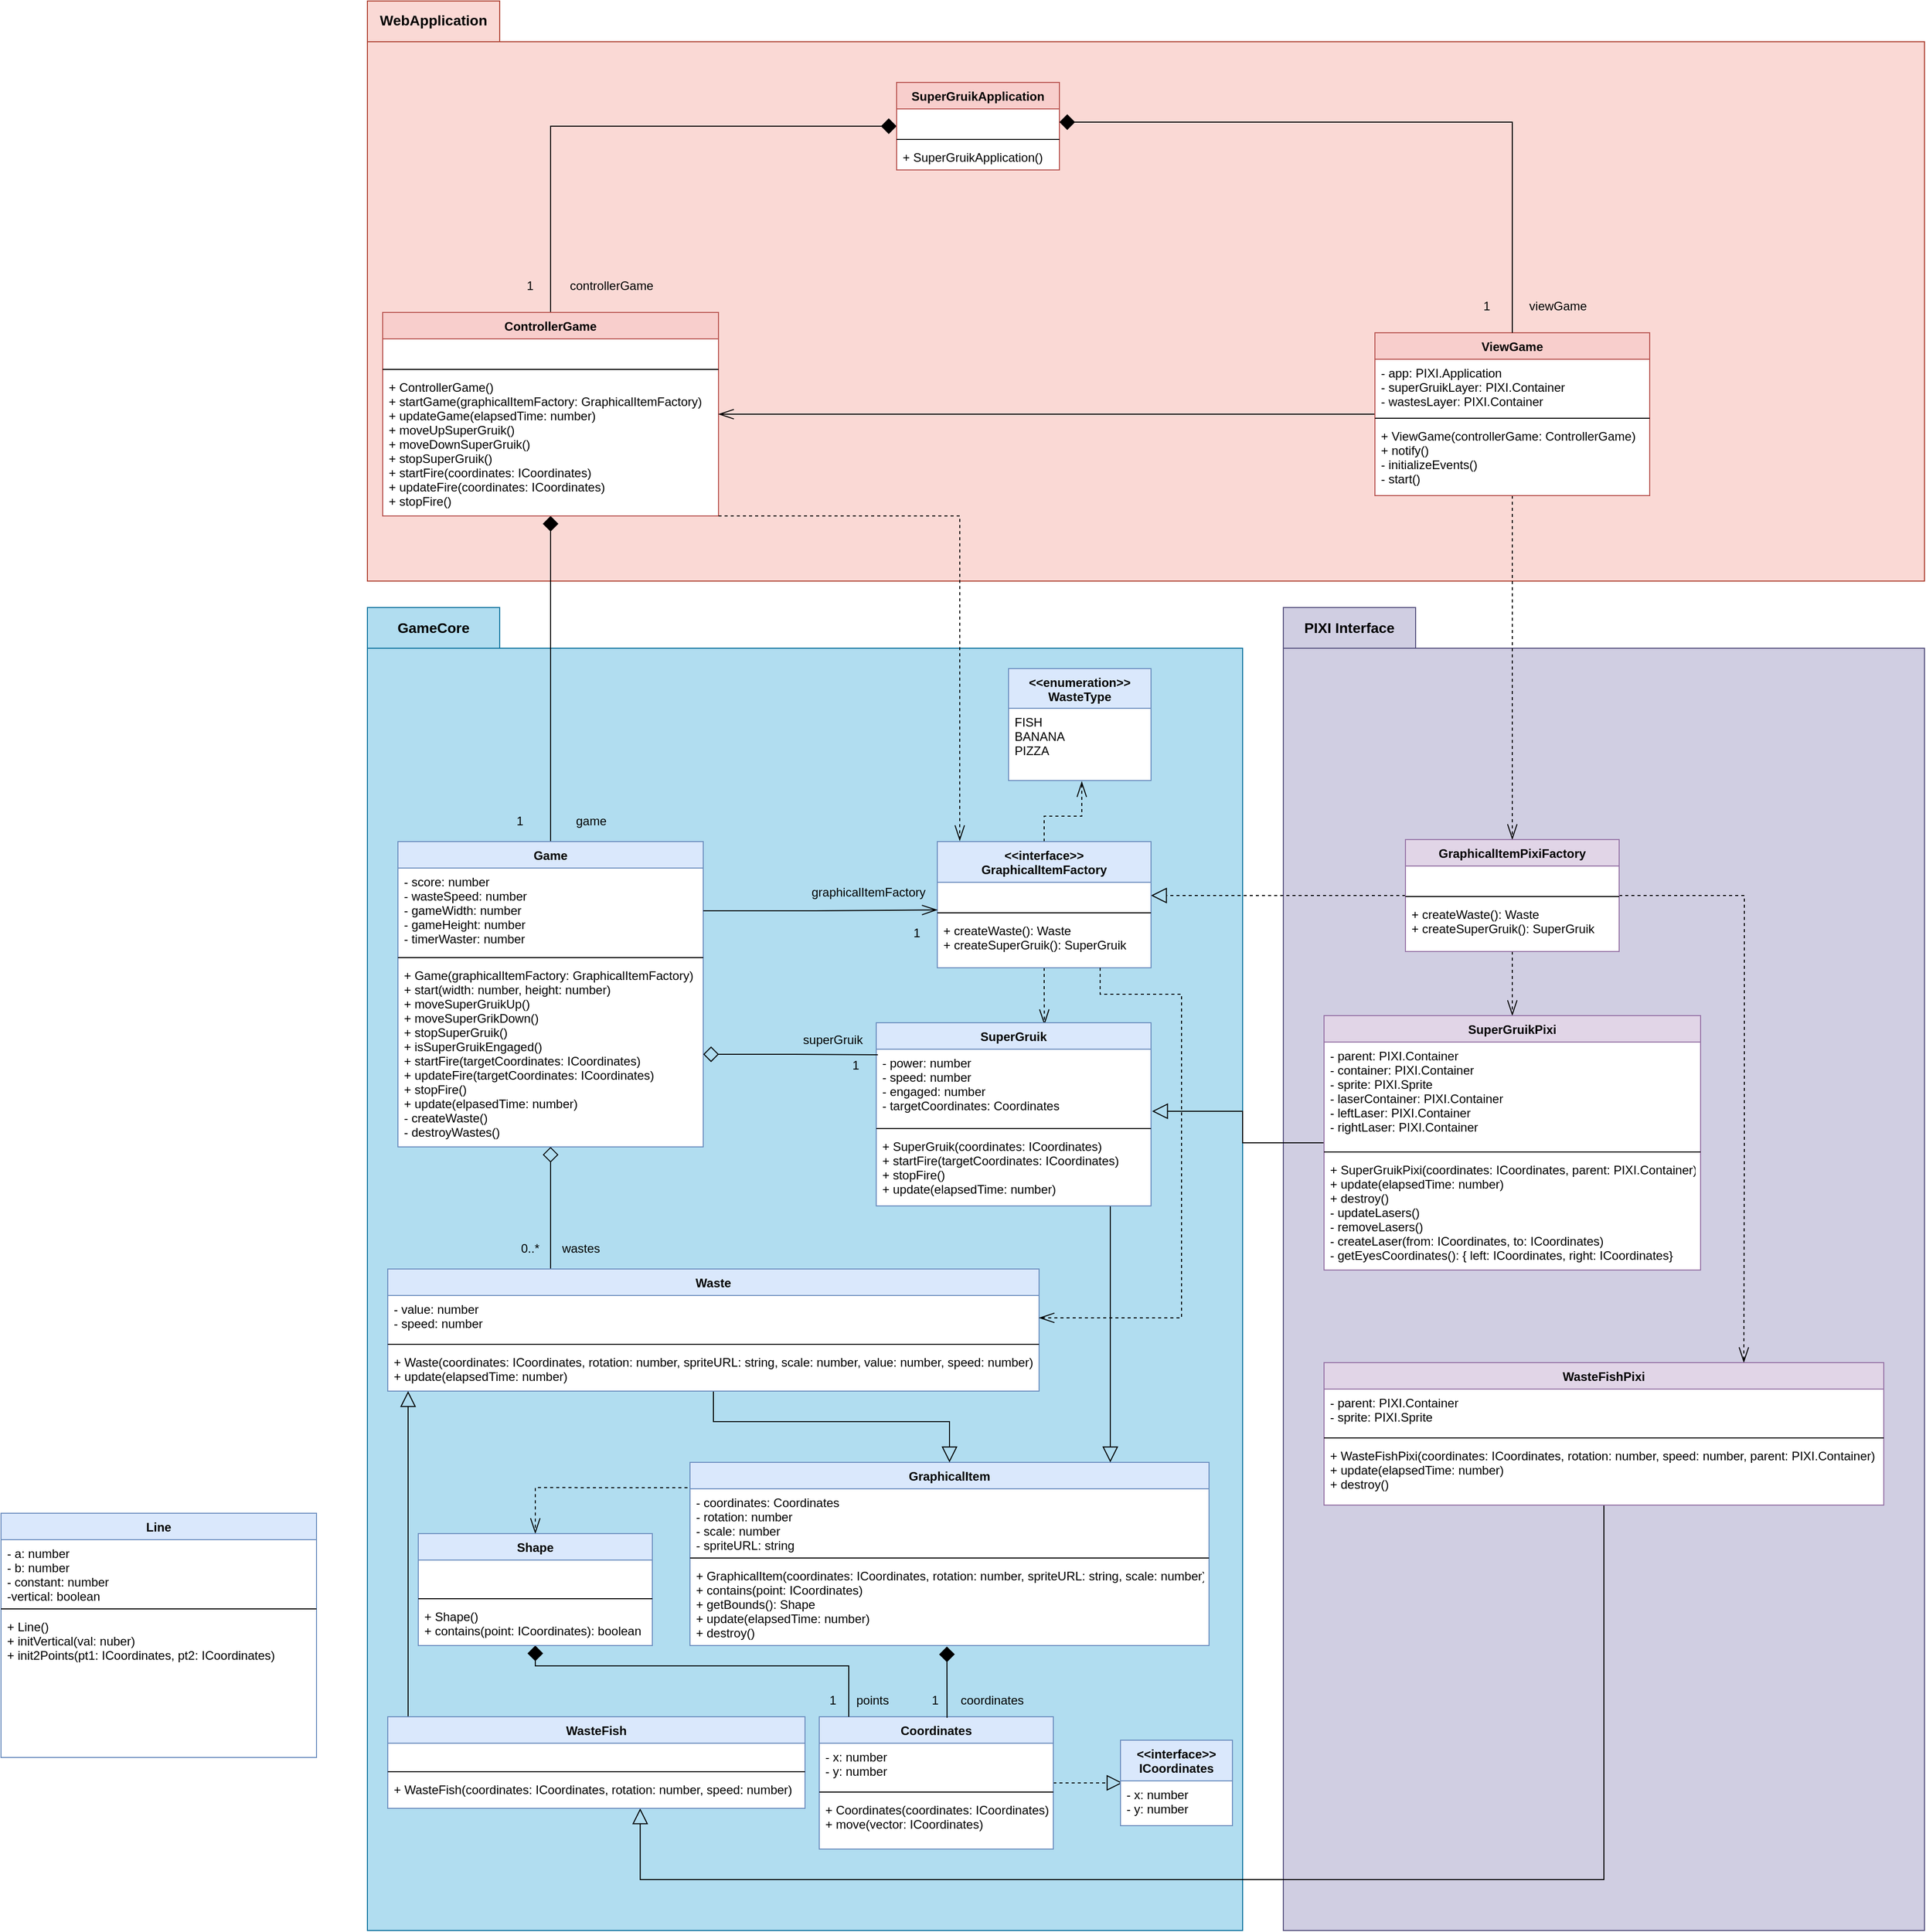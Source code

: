 <mxfile version="15.4.0" type="device"><diagram id="JU4y09PFlEVGlHRdpgpO" name="Page-1"><mxGraphModel dx="1918" dy="1383" grid="1" gridSize="10" guides="1" tooltips="1" connect="1" arrows="1" fold="1" page="1" pageScale="1" pageWidth="1169" pageHeight="827" math="0" shadow="0"><root><mxCell id="0"/><mxCell id="1" parent="0"/><mxCell id="_C2r02TajpfKC_xpT5st-105" value="" style="shape=folder;fontStyle=1;spacingTop=10;tabWidth=130;tabHeight=40;tabPosition=left;html=1;fillColor=#d0cee2;strokeColor=#56517e;" parent="1" vertex="1"><mxGeometry x="910" y="-190" width="630" height="1300" as="geometry"/></mxCell><mxCell id="_C2r02TajpfKC_xpT5st-102" value="" style="shape=folder;fontStyle=1;spacingTop=10;tabWidth=130;tabHeight=40;tabPosition=left;html=1;fillColor=#b1ddf0;strokeColor=#10739e;" parent="1" vertex="1"><mxGeometry x="10" y="-190" width="860" height="1300" as="geometry"/></mxCell><mxCell id="_C2r02TajpfKC_xpT5st-100" value="" style="shape=folder;fontStyle=1;spacingTop=10;tabWidth=130;tabHeight=40;tabPosition=left;html=1;fillColor=#fad9d5;strokeColor=#ae4132;" parent="1" vertex="1"><mxGeometry x="10" y="-786" width="1530" height="570" as="geometry"/></mxCell><mxCell id="_C2r02TajpfKC_xpT5st-94" style="edgeStyle=orthogonalEdgeStyle;rounded=0;orthogonalLoop=1;jettySize=auto;html=1;startArrow=diamond;startFill=1;startSize=13;endArrow=none;endFill=0;endSize=13;" parent="1" source="_C2r02TajpfKC_xpT5st-1" target="_C2r02TajpfKC_xpT5st-5" edge="1"><mxGeometry relative="1" as="geometry"/></mxCell><mxCell id="_C2r02TajpfKC_xpT5st-1" value="SuperGruikApplication" style="swimlane;fontStyle=1;align=center;verticalAlign=top;childLayout=stackLayout;horizontal=1;startSize=26;horizontalStack=0;resizeParent=1;resizeParentMax=0;resizeLast=0;collapsible=1;marginBottom=0;swimlaneFillColor=#ffffff;fillColor=#f8cecc;strokeColor=#b85450;" parent="1" vertex="1"><mxGeometry x="530" y="-706" width="160" height="86" as="geometry"/></mxCell><mxCell id="_C2r02TajpfKC_xpT5st-2" value=" " style="text;strokeColor=none;fillColor=none;align=left;verticalAlign=top;spacingLeft=4;spacingRight=4;overflow=hidden;rotatable=0;points=[[0,0.5],[1,0.5]];portConstraint=eastwest;" parent="_C2r02TajpfKC_xpT5st-1" vertex="1"><mxGeometry y="26" width="160" height="26" as="geometry"/></mxCell><mxCell id="_C2r02TajpfKC_xpT5st-3" value="" style="line;strokeWidth=1;fillColor=none;align=left;verticalAlign=middle;spacingTop=-1;spacingLeft=3;spacingRight=3;rotatable=0;labelPosition=right;points=[];portConstraint=eastwest;" parent="_C2r02TajpfKC_xpT5st-1" vertex="1"><mxGeometry y="52" width="160" height="8" as="geometry"/></mxCell><mxCell id="_C2r02TajpfKC_xpT5st-4" value="+ SuperGruikApplication()" style="text;strokeColor=none;fillColor=none;align=left;verticalAlign=top;spacingLeft=4;spacingRight=4;overflow=hidden;rotatable=0;points=[[0,0.5],[1,0.5]];portConstraint=eastwest;" parent="_C2r02TajpfKC_xpT5st-1" vertex="1"><mxGeometry y="60" width="160" height="26" as="geometry"/></mxCell><mxCell id="_C2r02TajpfKC_xpT5st-89" style="edgeStyle=orthogonalEdgeStyle;rounded=0;orthogonalLoop=1;jettySize=auto;html=1;entryX=0.5;entryY=0;entryDx=0;entryDy=0;startArrow=diamond;startFill=1;startSize=13;endArrow=none;endFill=0;endSize=13;" parent="1" source="_C2r02TajpfKC_xpT5st-5" target="_C2r02TajpfKC_xpT5st-29" edge="1"><mxGeometry relative="1" as="geometry"/></mxCell><mxCell id="_C2r02TajpfKC_xpT5st-5" value="ControllerGame" style="swimlane;fontStyle=1;align=center;verticalAlign=top;childLayout=stackLayout;horizontal=1;startSize=26;horizontalStack=0;resizeParent=1;resizeParentMax=0;resizeLast=0;collapsible=1;marginBottom=0;swimlaneFillColor=#ffffff;fillColor=#f8cecc;strokeColor=#b85450;" parent="1" vertex="1"><mxGeometry x="25" y="-480" width="330" height="200" as="geometry"/></mxCell><mxCell id="_C2r02TajpfKC_xpT5st-6" value=" " style="text;strokeColor=none;fillColor=none;align=left;verticalAlign=top;spacingLeft=4;spacingRight=4;overflow=hidden;rotatable=0;points=[[0,0.5],[1,0.5]];portConstraint=eastwest;" parent="_C2r02TajpfKC_xpT5st-5" vertex="1"><mxGeometry y="26" width="330" height="26" as="geometry"/></mxCell><mxCell id="_C2r02TajpfKC_xpT5st-7" value="" style="line;strokeWidth=1;fillColor=none;align=left;verticalAlign=middle;spacingTop=-1;spacingLeft=3;spacingRight=3;rotatable=0;labelPosition=right;points=[];portConstraint=eastwest;" parent="_C2r02TajpfKC_xpT5st-5" vertex="1"><mxGeometry y="52" width="330" height="8" as="geometry"/></mxCell><mxCell id="_C2r02TajpfKC_xpT5st-8" value="+ ControllerGame()&#10;+ startGame(graphicalItemFactory: GraphicalItemFactory)&#10;+ updateGame(elapsedTime: number)&#10;+ moveUpSuperGruik()&#10;+ moveDownSuperGruik()&#10;+ stopSuperGruik()&#10;+ startFire(coordinates: ICoordinates)&#10;+ updateFire(coordinates: ICoordinates)&#10;+ stopFire()" style="text;strokeColor=none;fillColor=none;align=left;verticalAlign=top;spacingLeft=4;spacingRight=4;overflow=hidden;rotatable=0;points=[[0,0.5],[1,0.5]];portConstraint=eastwest;" parent="_C2r02TajpfKC_xpT5st-5" vertex="1"><mxGeometry y="60" width="330" height="140" as="geometry"/></mxCell><mxCell id="_C2r02TajpfKC_xpT5st-86" style="edgeStyle=orthogonalEdgeStyle;rounded=0;orthogonalLoop=1;jettySize=auto;html=1;entryX=1;entryY=0.5;entryDx=0;entryDy=0;startArrow=none;startFill=0;startSize=13;endArrow=openThin;endFill=0;endSize=13;" parent="1" source="_C2r02TajpfKC_xpT5st-9" target="_C2r02TajpfKC_xpT5st-5" edge="1"><mxGeometry relative="1" as="geometry"/></mxCell><mxCell id="_C2r02TajpfKC_xpT5st-93" style="edgeStyle=orthogonalEdgeStyle;rounded=0;orthogonalLoop=1;jettySize=auto;html=1;entryX=0.5;entryY=0;entryDx=0;entryDy=0;dashed=1;startArrow=none;startFill=0;startSize=13;endArrow=openThin;endFill=0;endSize=13;" parent="1" source="_C2r02TajpfKC_xpT5st-9" target="_C2r02TajpfKC_xpT5st-13" edge="1"><mxGeometry relative="1" as="geometry"/></mxCell><mxCell id="_C2r02TajpfKC_xpT5st-9" value="ViewGame" style="swimlane;fontStyle=1;align=center;verticalAlign=top;childLayout=stackLayout;horizontal=1;startSize=26;horizontalStack=0;resizeParent=1;resizeParentMax=0;resizeLast=0;collapsible=1;marginBottom=0;swimlaneFillColor=#ffffff;fillColor=#f8cecc;strokeColor=#b85450;" parent="1" vertex="1"><mxGeometry x="1000" y="-460" width="270" height="160" as="geometry"/></mxCell><mxCell id="_C2r02TajpfKC_xpT5st-10" value="- app: PIXI.Application&#10;- superGruikLayer: PIXI.Container&#10;- wastesLayer: PIXI.Container" style="text;strokeColor=none;fillColor=none;align=left;verticalAlign=top;spacingLeft=4;spacingRight=4;overflow=hidden;rotatable=0;points=[[0,0.5],[1,0.5]];portConstraint=eastwest;" parent="_C2r02TajpfKC_xpT5st-9" vertex="1"><mxGeometry y="26" width="270" height="54" as="geometry"/></mxCell><mxCell id="_C2r02TajpfKC_xpT5st-11" value="" style="line;strokeWidth=1;fillColor=none;align=left;verticalAlign=middle;spacingTop=-1;spacingLeft=3;spacingRight=3;rotatable=0;labelPosition=right;points=[];portConstraint=eastwest;" parent="_C2r02TajpfKC_xpT5st-9" vertex="1"><mxGeometry y="80" width="270" height="8" as="geometry"/></mxCell><mxCell id="_C2r02TajpfKC_xpT5st-12" value="+ ViewGame(controllerGame: ControllerGame)&#10;+ notify()&#10;- initializeEvents()&#10;- start()" style="text;strokeColor=none;fillColor=none;align=left;verticalAlign=top;spacingLeft=4;spacingRight=4;overflow=hidden;rotatable=0;points=[[0,0.5],[1,0.5]];portConstraint=eastwest;" parent="_C2r02TajpfKC_xpT5st-9" vertex="1"><mxGeometry y="88" width="270" height="72" as="geometry"/></mxCell><mxCell id="_C2r02TajpfKC_xpT5st-80" style="edgeStyle=orthogonalEdgeStyle;rounded=0;orthogonalLoop=1;jettySize=auto;html=1;dashed=1;startArrow=none;startFill=0;startSize=13;endArrow=block;endFill=0;endSize=13;" parent="1" source="_C2r02TajpfKC_xpT5st-13" target="_C2r02TajpfKC_xpT5st-26" edge="1"><mxGeometry relative="1" as="geometry"/></mxCell><mxCell id="_C2r02TajpfKC_xpT5st-83" style="edgeStyle=orthogonalEdgeStyle;rounded=0;orthogonalLoop=1;jettySize=auto;html=1;entryX=0.5;entryY=0;entryDx=0;entryDy=0;startArrow=none;startFill=0;startSize=13;endArrow=openThin;endFill=0;endSize=13;dashed=1;" parent="1" source="_C2r02TajpfKC_xpT5st-13" target="_C2r02TajpfKC_xpT5st-21" edge="1"><mxGeometry relative="1" as="geometry"/></mxCell><mxCell id="_C2r02TajpfKC_xpT5st-85" style="edgeStyle=orthogonalEdgeStyle;rounded=0;orthogonalLoop=1;jettySize=auto;html=1;entryX=0.75;entryY=0;entryDx=0;entryDy=0;dashed=1;startArrow=none;startFill=0;startSize=13;endArrow=openThin;endFill=0;endSize=13;" parent="1" source="_C2r02TajpfKC_xpT5st-13" target="_C2r02TajpfKC_xpT5st-17" edge="1"><mxGeometry relative="1" as="geometry"><Array as="points"><mxPoint x="1363" y="93"/><mxPoint x="1363" y="345"/></Array></mxGeometry></mxCell><mxCell id="_C2r02TajpfKC_xpT5st-13" value="GraphicalItemPixiFactory" style="swimlane;fontStyle=1;align=center;verticalAlign=top;childLayout=stackLayout;horizontal=1;startSize=26;horizontalStack=0;resizeParent=1;resizeParentMax=0;resizeLast=0;collapsible=1;marginBottom=0;swimlaneFillColor=#ffffff;fillColor=#e1d5e7;strokeColor=#9673a6;" parent="1" vertex="1"><mxGeometry x="1030" y="38" width="210" height="110" as="geometry"/></mxCell><mxCell id="_C2r02TajpfKC_xpT5st-14" value=" " style="text;strokeColor=none;fillColor=none;align=left;verticalAlign=top;spacingLeft=4;spacingRight=4;overflow=hidden;rotatable=0;points=[[0,0.5],[1,0.5]];portConstraint=eastwest;" parent="_C2r02TajpfKC_xpT5st-13" vertex="1"><mxGeometry y="26" width="210" height="26" as="geometry"/></mxCell><mxCell id="_C2r02TajpfKC_xpT5st-15" value="" style="line;strokeWidth=1;fillColor=none;align=left;verticalAlign=middle;spacingTop=-1;spacingLeft=3;spacingRight=3;rotatable=0;labelPosition=right;points=[];portConstraint=eastwest;" parent="_C2r02TajpfKC_xpT5st-13" vertex="1"><mxGeometry y="52" width="210" height="8" as="geometry"/></mxCell><mxCell id="_C2r02TajpfKC_xpT5st-16" value="+ createWaste(): Waste&#10;+ createSuperGruik(): SuperGruik" style="text;strokeColor=none;fillColor=none;align=left;verticalAlign=top;spacingLeft=4;spacingRight=4;overflow=hidden;rotatable=0;points=[[0,0.5],[1,0.5]];portConstraint=eastwest;" parent="_C2r02TajpfKC_xpT5st-13" vertex="1"><mxGeometry y="60" width="210" height="50" as="geometry"/></mxCell><mxCell id="_C2r02TajpfKC_xpT5st-82" style="edgeStyle=orthogonalEdgeStyle;rounded=0;orthogonalLoop=1;jettySize=auto;html=1;entryX=0.605;entryY=1;entryDx=0;entryDy=0;entryPerimeter=0;startArrow=none;startFill=0;startSize=13;endArrow=block;endFill=0;endSize=13;" parent="1" source="_C2r02TajpfKC_xpT5st-17" target="_C2r02TajpfKC_xpT5st-56" edge="1"><mxGeometry relative="1" as="geometry"><Array as="points"><mxPoint x="1225" y="1060"/><mxPoint x="278" y="1060"/></Array></mxGeometry></mxCell><mxCell id="_C2r02TajpfKC_xpT5st-17" value="WasteFishPixi" style="swimlane;fontStyle=1;align=center;verticalAlign=top;childLayout=stackLayout;horizontal=1;startSize=26;horizontalStack=0;resizeParent=1;resizeParentMax=0;resizeLast=0;collapsible=1;marginBottom=0;swimlaneFillColor=#ffffff;fillColor=#e1d5e7;strokeColor=#9673a6;" parent="1" vertex="1"><mxGeometry x="950" y="552" width="550" height="140" as="geometry"/></mxCell><mxCell id="_C2r02TajpfKC_xpT5st-18" value="- parent: PIXI.Container&#10;- sprite: PIXI.Sprite" style="text;strokeColor=none;fillColor=none;align=left;verticalAlign=top;spacingLeft=4;spacingRight=4;overflow=hidden;rotatable=0;points=[[0,0.5],[1,0.5]];portConstraint=eastwest;" parent="_C2r02TajpfKC_xpT5st-17" vertex="1"><mxGeometry y="26" width="550" height="44" as="geometry"/></mxCell><mxCell id="_C2r02TajpfKC_xpT5st-19" value="" style="line;strokeWidth=1;fillColor=none;align=left;verticalAlign=middle;spacingTop=-1;spacingLeft=3;spacingRight=3;rotatable=0;labelPosition=right;points=[];portConstraint=eastwest;" parent="_C2r02TajpfKC_xpT5st-17" vertex="1"><mxGeometry y="70" width="550" height="8" as="geometry"/></mxCell><mxCell id="_C2r02TajpfKC_xpT5st-20" value="+ WasteFishPixi(coordinates: ICoordinates, rotation: number, speed: number, parent: PIXI.Container)&#10;+ update(elapsedTime: number)&#10;+ destroy()" style="text;strokeColor=none;fillColor=none;align=left;verticalAlign=top;spacingLeft=4;spacingRight=4;overflow=hidden;rotatable=0;points=[[0,0.5],[1,0.5]];portConstraint=eastwest;" parent="_C2r02TajpfKC_xpT5st-17" vertex="1"><mxGeometry y="78" width="550" height="62" as="geometry"/></mxCell><mxCell id="_C2r02TajpfKC_xpT5st-81" style="edgeStyle=orthogonalEdgeStyle;rounded=0;orthogonalLoop=1;jettySize=auto;html=1;entryX=1.004;entryY=0.824;entryDx=0;entryDy=0;entryPerimeter=0;startArrow=none;startFill=0;startSize=13;endArrow=block;endFill=0;endSize=13;" parent="1" source="_C2r02TajpfKC_xpT5st-21" target="_C2r02TajpfKC_xpT5st-46" edge="1"><mxGeometry relative="1" as="geometry"/></mxCell><mxCell id="_C2r02TajpfKC_xpT5st-21" value="SuperGruikPixi" style="swimlane;fontStyle=1;align=center;verticalAlign=top;childLayout=stackLayout;horizontal=1;startSize=26;horizontalStack=0;resizeParent=1;resizeParentMax=0;resizeLast=0;collapsible=1;marginBottom=0;swimlaneFillColor=#ffffff;fillColor=#e1d5e7;strokeColor=#9673a6;" parent="1" vertex="1"><mxGeometry x="950" y="211" width="370" height="250" as="geometry"/></mxCell><mxCell id="_C2r02TajpfKC_xpT5st-22" value="- parent: PIXI.Container&#10;- container: PIXI.Container&#10;- sprite: PIXI.Sprite&#10;- laserContainer: PIXI.Container&#10;- leftLaser: PIXI.Container&#10;- rightLaser: PIXI.Container" style="text;strokeColor=none;fillColor=none;align=left;verticalAlign=top;spacingLeft=4;spacingRight=4;overflow=hidden;rotatable=0;points=[[0,0.5],[1,0.5]];portConstraint=eastwest;" parent="_C2r02TajpfKC_xpT5st-21" vertex="1"><mxGeometry y="26" width="370" height="104" as="geometry"/></mxCell><mxCell id="_C2r02TajpfKC_xpT5st-23" value="" style="line;strokeWidth=1;fillColor=none;align=left;verticalAlign=middle;spacingTop=-1;spacingLeft=3;spacingRight=3;rotatable=0;labelPosition=right;points=[];portConstraint=eastwest;" parent="_C2r02TajpfKC_xpT5st-21" vertex="1"><mxGeometry y="130" width="370" height="8" as="geometry"/></mxCell><mxCell id="_C2r02TajpfKC_xpT5st-24" value="+ SuperGruikPixi(coordinates: ICoordinates, parent: PIXI.Container)&#10;+ update(elapsedTime: number)&#10;+ destroy()&#10;- updateLasers()&#10;- removeLasers()&#10;- createLaser(from: ICoordinates, to: ICoordinates)&#10;- getEyesCoordinates(): { left: ICoordinates, right: ICoordinates}" style="text;strokeColor=none;fillColor=none;align=left;verticalAlign=top;spacingLeft=4;spacingRight=4;overflow=hidden;rotatable=0;points=[[0,0.5],[1,0.5]];portConstraint=eastwest;" parent="_C2r02TajpfKC_xpT5st-21" vertex="1"><mxGeometry y="138" width="370" height="112" as="geometry"/></mxCell><mxCell id="_C2r02TajpfKC_xpT5st-78" style="edgeStyle=orthogonalEdgeStyle;rounded=0;orthogonalLoop=1;jettySize=auto;html=1;entryX=0.612;entryY=0.011;entryDx=0;entryDy=0;entryPerimeter=0;startArrow=none;startFill=0;startSize=13;endArrow=openThin;endFill=0;endSize=13;dashed=1;" parent="1" source="_C2r02TajpfKC_xpT5st-25" target="_C2r02TajpfKC_xpT5st-45" edge="1"><mxGeometry relative="1" as="geometry"/></mxCell><mxCell id="_C2r02TajpfKC_xpT5st-87" style="edgeStyle=orthogonalEdgeStyle;rounded=0;orthogonalLoop=1;jettySize=auto;html=1;entryX=0.514;entryY=1.014;entryDx=0;entryDy=0;entryPerimeter=0;startArrow=none;startFill=0;startSize=13;endArrow=openThin;endFill=0;endSize=13;dashed=1;" parent="1" source="_C2r02TajpfKC_xpT5st-25" target="_C2r02TajpfKC_xpT5st-58" edge="1"><mxGeometry relative="1" as="geometry"/></mxCell><mxCell id="_C2r02TajpfKC_xpT5st-25" value="&lt;&lt;interface&gt;&gt;&#10;GraphicalItemFactory" style="swimlane;fontStyle=1;align=center;verticalAlign=top;childLayout=stackLayout;horizontal=1;startSize=40;horizontalStack=0;resizeParent=1;resizeParentMax=0;resizeLast=0;collapsible=1;marginBottom=0;swimlaneFillColor=#ffffff;fillColor=#dae8fc;strokeColor=#6c8ebf;" parent="1" vertex="1"><mxGeometry x="570" y="40" width="210" height="124" as="geometry"/></mxCell><mxCell id="_C2r02TajpfKC_xpT5st-26" value=" " style="text;strokeColor=none;fillColor=none;align=left;verticalAlign=top;spacingLeft=4;spacingRight=4;overflow=hidden;rotatable=0;points=[[0,0.5],[1,0.5]];portConstraint=eastwest;" parent="_C2r02TajpfKC_xpT5st-25" vertex="1"><mxGeometry y="40" width="210" height="26" as="geometry"/></mxCell><mxCell id="_C2r02TajpfKC_xpT5st-27" value="" style="line;strokeWidth=1;fillColor=none;align=left;verticalAlign=middle;spacingTop=-1;spacingLeft=3;spacingRight=3;rotatable=0;labelPosition=right;points=[];portConstraint=eastwest;" parent="_C2r02TajpfKC_xpT5st-25" vertex="1"><mxGeometry y="66" width="210" height="8" as="geometry"/></mxCell><mxCell id="_C2r02TajpfKC_xpT5st-28" value="+ createWaste(): Waste&#10;+ createSuperGruik(): SuperGruik" style="text;strokeColor=none;fillColor=none;align=left;verticalAlign=top;spacingLeft=4;spacingRight=4;overflow=hidden;rotatable=0;points=[[0,0.5],[1,0.5]];portConstraint=eastwest;" parent="_C2r02TajpfKC_xpT5st-25" vertex="1"><mxGeometry y="74" width="210" height="50" as="geometry"/></mxCell><mxCell id="_C2r02TajpfKC_xpT5st-69" style="edgeStyle=orthogonalEdgeStyle;rounded=0;orthogonalLoop=1;jettySize=auto;html=1;entryX=0.25;entryY=0;entryDx=0;entryDy=0;startArrow=diamond;startFill=0;startSize=13;endArrow=none;endFill=0;endSize=13;" parent="1" source="_C2r02TajpfKC_xpT5st-29" target="_C2r02TajpfKC_xpT5st-49" edge="1"><mxGeometry relative="1" as="geometry"/></mxCell><mxCell id="_C2r02TajpfKC_xpT5st-29" value="Game" style="swimlane;fontStyle=1;align=center;verticalAlign=top;childLayout=stackLayout;horizontal=1;startSize=26;horizontalStack=0;resizeParent=1;resizeParentMax=0;resizeLast=0;collapsible=1;marginBottom=0;swimlaneFillColor=#ffffff;fillColor=#dae8fc;strokeColor=#6c8ebf;" parent="1" vertex="1"><mxGeometry x="40" y="40" width="300" height="300" as="geometry"/></mxCell><mxCell id="_C2r02TajpfKC_xpT5st-30" value="- score: number&#10;- wasteSpeed: number&#10;- gameWidth: number&#10;- gameHeight: number&#10;- timerWaster: number" style="text;strokeColor=none;fillColor=none;align=left;verticalAlign=top;spacingLeft=4;spacingRight=4;overflow=hidden;rotatable=0;points=[[0,0.5],[1,0.5]];portConstraint=eastwest;" parent="_C2r02TajpfKC_xpT5st-29" vertex="1"><mxGeometry y="26" width="300" height="84" as="geometry"/></mxCell><mxCell id="_C2r02TajpfKC_xpT5st-31" value="" style="line;strokeWidth=1;fillColor=none;align=left;verticalAlign=middle;spacingTop=-1;spacingLeft=3;spacingRight=3;rotatable=0;labelPosition=right;points=[];portConstraint=eastwest;" parent="_C2r02TajpfKC_xpT5st-29" vertex="1"><mxGeometry y="110" width="300" height="8" as="geometry"/></mxCell><mxCell id="_C2r02TajpfKC_xpT5st-32" value="+ Game(graphicalItemFactory: GraphicalItemFactory)&#10;+ start(width: number, height: number)&#10;+ moveSuperGruikUp()&#10;+ moveSuperGrikDown()&#10;+ stopSuperGruik()&#10;+ isSuperGruikEngaged()&#10;+ startFire(targetCoordinates: ICoordinates)&#10;+ updateFire(targetCoordinates: ICoordinates)&#10;+ stopFire()&#10;+ update(elpasedTime: number)&#10;- createWaste()&#10;- destroyWastes()&#10;" style="text;strokeColor=none;fillColor=none;align=left;verticalAlign=top;spacingLeft=4;spacingRight=4;overflow=hidden;rotatable=0;points=[[0,0.5],[1,0.5]];portConstraint=eastwest;" parent="_C2r02TajpfKC_xpT5st-29" vertex="1"><mxGeometry y="118" width="300" height="182" as="geometry"/></mxCell><mxCell id="QcTY2ixI2i33nInUIUGA-6" style="edgeStyle=orthogonalEdgeStyle;rounded=0;orthogonalLoop=1;jettySize=auto;html=1;endArrow=block;endFill=0;endSize=13;entryX=0.018;entryY=0.045;entryDx=0;entryDy=0;entryPerimeter=0;dashed=1;" edge="1" parent="1" source="_C2r02TajpfKC_xpT5st-37" target="QcTY2ixI2i33nInUIUGA-3"><mxGeometry relative="1" as="geometry"><mxPoint x="760" y="965" as="targetPoint"/></mxGeometry></mxCell><mxCell id="_C2r02TajpfKC_xpT5st-37" value="Coordinates" style="swimlane;fontStyle=1;align=center;verticalAlign=top;childLayout=stackLayout;horizontal=1;startSize=26;horizontalStack=0;resizeParent=1;resizeParentMax=0;resizeLast=0;collapsible=1;marginBottom=0;swimlaneFillColor=#ffffff;fillColor=#dae8fc;strokeColor=#6c8ebf;" parent="1" vertex="1"><mxGeometry x="454" y="900" width="230" height="130" as="geometry"/></mxCell><mxCell id="_C2r02TajpfKC_xpT5st-38" value="- x: number&#10;- y: number" style="text;strokeColor=none;fillColor=none;align=left;verticalAlign=top;spacingLeft=4;spacingRight=4;overflow=hidden;rotatable=0;points=[[0,0.5],[1,0.5]];portConstraint=eastwest;" parent="_C2r02TajpfKC_xpT5st-37" vertex="1"><mxGeometry y="26" width="230" height="44" as="geometry"/></mxCell><mxCell id="_C2r02TajpfKC_xpT5st-39" value="" style="line;strokeWidth=1;fillColor=none;align=left;verticalAlign=middle;spacingTop=-1;spacingLeft=3;spacingRight=3;rotatable=0;labelPosition=right;points=[];portConstraint=eastwest;" parent="_C2r02TajpfKC_xpT5st-37" vertex="1"><mxGeometry y="70" width="230" height="8" as="geometry"/></mxCell><mxCell id="_C2r02TajpfKC_xpT5st-40" value="+ Coordinates(coordinates: ICoordinates)&#10;+ move(vector: ICoordinates)" style="text;strokeColor=none;fillColor=none;align=left;verticalAlign=top;spacingLeft=4;spacingRight=4;overflow=hidden;rotatable=0;points=[[0,0.5],[1,0.5]];portConstraint=eastwest;" parent="_C2r02TajpfKC_xpT5st-37" vertex="1"><mxGeometry y="78" width="230" height="52" as="geometry"/></mxCell><mxCell id="_C2r02TajpfKC_xpT5st-75" style="edgeStyle=orthogonalEdgeStyle;rounded=0;orthogonalLoop=1;jettySize=auto;html=1;entryX=0.546;entryY=0.008;entryDx=0;entryDy=0;entryPerimeter=0;startArrow=diamond;startFill=1;startSize=13;endArrow=none;endFill=0;endSize=13;exitX=0.495;exitY=1.012;exitDx=0;exitDy=0;exitPerimeter=0;" parent="1" source="_C2r02TajpfKC_xpT5st-44" target="_C2r02TajpfKC_xpT5st-37" edge="1"><mxGeometry relative="1" as="geometry"/></mxCell><mxCell id="QcTY2ixI2i33nInUIUGA-14" style="edgeStyle=orthogonalEdgeStyle;rounded=0;orthogonalLoop=1;jettySize=auto;html=1;entryX=0.5;entryY=0;entryDx=0;entryDy=0;startArrow=none;startFill=0;endArrow=openThin;endFill=0;startSize=13;endSize=13;entryPerimeter=0;exitX=0.007;exitY=-0.018;exitDx=0;exitDy=0;exitPerimeter=0;dashed=1;" edge="1" parent="1" source="_C2r02TajpfKC_xpT5st-42" target="QcTY2ixI2i33nInUIUGA-7"><mxGeometry relative="1" as="geometry"/></mxCell><mxCell id="_C2r02TajpfKC_xpT5st-41" value="GraphicalItem" style="swimlane;fontStyle=1;align=center;verticalAlign=top;childLayout=stackLayout;horizontal=1;startSize=26;horizontalStack=0;resizeParent=1;resizeParentMax=0;resizeLast=0;collapsible=1;marginBottom=0;swimlaneFillColor=#ffffff;fillColor=#dae8fc;strokeColor=#6c8ebf;" parent="1" vertex="1"><mxGeometry x="327" y="650" width="510" height="180" as="geometry"/></mxCell><mxCell id="_C2r02TajpfKC_xpT5st-42" value="- coordinates: Coordinates&#10;- rotation: number&#10;- scale: number&#10;- spriteURL: string" style="text;strokeColor=none;fillColor=none;align=left;verticalAlign=top;spacingLeft=4;spacingRight=4;overflow=hidden;rotatable=0;points=[[0,0.5],[1,0.5]];portConstraint=eastwest;" parent="_C2r02TajpfKC_xpT5st-41" vertex="1"><mxGeometry y="26" width="510" height="64" as="geometry"/></mxCell><mxCell id="_C2r02TajpfKC_xpT5st-43" value="" style="line;strokeWidth=1;fillColor=none;align=left;verticalAlign=middle;spacingTop=-1;spacingLeft=3;spacingRight=3;rotatable=0;labelPosition=right;points=[];portConstraint=eastwest;" parent="_C2r02TajpfKC_xpT5st-41" vertex="1"><mxGeometry y="90" width="510" height="8" as="geometry"/></mxCell><mxCell id="_C2r02TajpfKC_xpT5st-44" value="+ GraphicalItem(coordinates: ICoordinates, rotation: number, spriteURL: string, scale: number)&#10;+ contains(point: ICoordinates)&#10;+ getBounds(): Shape&#10;+ update(elapsedTime: number)&#10;+ destroy()" style="text;strokeColor=none;fillColor=none;align=left;verticalAlign=top;spacingLeft=4;spacingRight=4;overflow=hidden;rotatable=0;points=[[0,0.5],[1,0.5]];portConstraint=eastwest;" parent="_C2r02TajpfKC_xpT5st-41" vertex="1"><mxGeometry y="98" width="510" height="82" as="geometry"/></mxCell><mxCell id="QcTY2ixI2i33nInUIUGA-1" style="edgeStyle=orthogonalEdgeStyle;rounded=0;orthogonalLoop=1;jettySize=auto;html=1;endArrow=block;endFill=0;endSize=13;" edge="1" parent="1" source="_C2r02TajpfKC_xpT5st-45" target="_C2r02TajpfKC_xpT5st-41"><mxGeometry relative="1" as="geometry"><Array as="points"><mxPoint x="740" y="460"/><mxPoint x="740" y="460"/></Array></mxGeometry></mxCell><mxCell id="_C2r02TajpfKC_xpT5st-45" value="SuperGruik" style="swimlane;fontStyle=1;align=center;verticalAlign=top;childLayout=stackLayout;horizontal=1;startSize=26;horizontalStack=0;resizeParent=1;resizeParentMax=0;resizeLast=0;collapsible=1;marginBottom=0;swimlaneFillColor=#ffffff;fillColor=#dae8fc;strokeColor=#6c8ebf;" parent="1" vertex="1"><mxGeometry x="510" y="218" width="270" height="180" as="geometry"/></mxCell><mxCell id="_C2r02TajpfKC_xpT5st-46" value="- power: number&#10;- speed: number&#10;- engaged: number&#10;- targetCoordinates: Coordinates" style="text;strokeColor=none;fillColor=none;align=left;verticalAlign=top;spacingLeft=4;spacingRight=4;overflow=hidden;rotatable=0;points=[[0,0.5],[1,0.5]];portConstraint=eastwest;" parent="_C2r02TajpfKC_xpT5st-45" vertex="1"><mxGeometry y="26" width="270" height="74" as="geometry"/></mxCell><mxCell id="_C2r02TajpfKC_xpT5st-47" value="" style="line;strokeWidth=1;fillColor=none;align=left;verticalAlign=middle;spacingTop=-1;spacingLeft=3;spacingRight=3;rotatable=0;labelPosition=right;points=[];portConstraint=eastwest;" parent="_C2r02TajpfKC_xpT5st-45" vertex="1"><mxGeometry y="100" width="270" height="8" as="geometry"/></mxCell><mxCell id="_C2r02TajpfKC_xpT5st-48" value="+ SuperGruik(coordinates: ICoordinates)&#10;+ startFire(targetCoordinates: ICoordinates)&#10;+ stopFire()&#10;+ update(elapsedTime: number)" style="text;strokeColor=none;fillColor=none;align=left;verticalAlign=top;spacingLeft=4;spacingRight=4;overflow=hidden;rotatable=0;points=[[0,0.5],[1,0.5]];portConstraint=eastwest;" parent="_C2r02TajpfKC_xpT5st-45" vertex="1"><mxGeometry y="108" width="270" height="72" as="geometry"/></mxCell><mxCell id="_C2r02TajpfKC_xpT5st-72" style="edgeStyle=orthogonalEdgeStyle;rounded=0;orthogonalLoop=1;jettySize=auto;html=1;entryX=0.5;entryY=0;entryDx=0;entryDy=0;startArrow=none;startFill=0;startSize=13;endArrow=block;endFill=0;endSize=13;" parent="1" source="_C2r02TajpfKC_xpT5st-49" target="_C2r02TajpfKC_xpT5st-41" edge="1"><mxGeometry relative="1" as="geometry"/></mxCell><mxCell id="_C2r02TajpfKC_xpT5st-49" value="Waste" style="swimlane;fontStyle=1;align=center;verticalAlign=top;childLayout=stackLayout;horizontal=1;startSize=26;horizontalStack=0;resizeParent=1;resizeParentMax=0;resizeLast=0;collapsible=1;marginBottom=0;swimlaneFillColor=#ffffff;fillColor=#dae8fc;strokeColor=#6c8ebf;" parent="1" vertex="1"><mxGeometry x="30" y="460" width="640" height="120" as="geometry"/></mxCell><mxCell id="_C2r02TajpfKC_xpT5st-50" value="- value: number&#10;- speed: number" style="text;strokeColor=none;fillColor=none;align=left;verticalAlign=top;spacingLeft=4;spacingRight=4;overflow=hidden;rotatable=0;points=[[0,0.5],[1,0.5]];portConstraint=eastwest;" parent="_C2r02TajpfKC_xpT5st-49" vertex="1"><mxGeometry y="26" width="640" height="44" as="geometry"/></mxCell><mxCell id="_C2r02TajpfKC_xpT5st-51" value="" style="line;strokeWidth=1;fillColor=none;align=left;verticalAlign=middle;spacingTop=-1;spacingLeft=3;spacingRight=3;rotatable=0;labelPosition=right;points=[];portConstraint=eastwest;" parent="_C2r02TajpfKC_xpT5st-49" vertex="1"><mxGeometry y="70" width="640" height="8" as="geometry"/></mxCell><mxCell id="_C2r02TajpfKC_xpT5st-52" value="+ Waste(coordinates: ICoordinates, rotation: number, spriteURL: string, scale: number, value: number, speed: number)&#10;+ update(elapsedTime: number)" style="text;strokeColor=none;fillColor=none;align=left;verticalAlign=top;spacingLeft=4;spacingRight=4;overflow=hidden;rotatable=0;points=[[0,0.5],[1,0.5]];portConstraint=eastwest;" parent="_C2r02TajpfKC_xpT5st-49" vertex="1"><mxGeometry y="78" width="640" height="42" as="geometry"/></mxCell><mxCell id="_C2r02TajpfKC_xpT5st-74" style="edgeStyle=orthogonalEdgeStyle;rounded=0;orthogonalLoop=1;jettySize=auto;html=1;entryX=0.15;entryY=1.001;entryDx=0;entryDy=0;entryPerimeter=0;startArrow=none;startFill=0;startSize=13;endArrow=block;endFill=0;endSize=13;" parent="1" edge="1"><mxGeometry relative="1" as="geometry"><Array as="points"><mxPoint x="50" y="830"/><mxPoint x="50" y="830"/></Array><mxPoint x="50" y="900" as="sourcePoint"/><mxPoint x="50" y="580.042" as="targetPoint"/></mxGeometry></mxCell><mxCell id="_C2r02TajpfKC_xpT5st-53" value="WasteFish" style="swimlane;fontStyle=1;align=center;verticalAlign=top;childLayout=stackLayout;horizontal=1;startSize=26;horizontalStack=0;resizeParent=1;resizeParentMax=0;resizeLast=0;collapsible=1;marginBottom=0;swimlaneFillColor=#ffffff;fillColor=#dae8fc;strokeColor=#6c8ebf;" parent="1" vertex="1"><mxGeometry x="30" y="900" width="410" height="90" as="geometry"/></mxCell><mxCell id="_C2r02TajpfKC_xpT5st-54" value=" " style="text;strokeColor=none;fillColor=none;align=left;verticalAlign=top;spacingLeft=4;spacingRight=4;overflow=hidden;rotatable=0;points=[[0,0.5],[1,0.5]];portConstraint=eastwest;" parent="_C2r02TajpfKC_xpT5st-53" vertex="1"><mxGeometry y="26" width="410" height="24" as="geometry"/></mxCell><mxCell id="_C2r02TajpfKC_xpT5st-55" value="" style="line;strokeWidth=1;fillColor=none;align=left;verticalAlign=middle;spacingTop=-1;spacingLeft=3;spacingRight=3;rotatable=0;labelPosition=right;points=[];portConstraint=eastwest;" parent="_C2r02TajpfKC_xpT5st-53" vertex="1"><mxGeometry y="50" width="410" height="8" as="geometry"/></mxCell><mxCell id="_C2r02TajpfKC_xpT5st-56" value="+ WasteFish(coordinates: ICoordinates, rotation: number, speed: number)" style="text;strokeColor=none;fillColor=none;align=left;verticalAlign=top;spacingLeft=4;spacingRight=4;overflow=hidden;rotatable=0;points=[[0,0.5],[1,0.5]];portConstraint=eastwest;" parent="_C2r02TajpfKC_xpT5st-53" vertex="1"><mxGeometry y="58" width="410" height="32" as="geometry"/></mxCell><mxCell id="_C2r02TajpfKC_xpT5st-57" value="&lt;&lt;enumeration&gt;&gt;&#10;WasteType" style="swimlane;fontStyle=1;align=center;verticalAlign=top;childLayout=stackLayout;horizontal=1;startSize=39;horizontalStack=0;resizeParent=1;resizeParentMax=0;resizeLast=0;collapsible=1;marginBottom=0;swimlaneFillColor=#ffffff;fillColor=#dae8fc;strokeColor=#6c8ebf;" parent="1" vertex="1"><mxGeometry x="640" y="-130" width="140" height="110" as="geometry"/></mxCell><mxCell id="_C2r02TajpfKC_xpT5st-58" value="FISH&#10;BANANA&#10;PIZZA" style="text;strokeColor=none;fillColor=none;align=left;verticalAlign=top;spacingLeft=4;spacingRight=4;overflow=hidden;rotatable=0;points=[[0,0.5],[1,0.5]];portConstraint=eastwest;" parent="_C2r02TajpfKC_xpT5st-57" vertex="1"><mxGeometry y="39" width="140" height="71" as="geometry"/></mxCell><mxCell id="_C2r02TajpfKC_xpT5st-61" style="edgeStyle=orthogonalEdgeStyle;rounded=0;orthogonalLoop=1;jettySize=auto;html=1;endSize=13;entryX=0;entryY=1.044;entryDx=0;entryDy=0;entryPerimeter=0;endArrow=openThin;endFill=0;" parent="1" source="_C2r02TajpfKC_xpT5st-30" target="_C2r02TajpfKC_xpT5st-26" edge="1"><mxGeometry relative="1" as="geometry"><mxPoint x="480" y="108" as="targetPoint"/></mxGeometry></mxCell><mxCell id="_C2r02TajpfKC_xpT5st-62" value="graphicalItemFactory" style="text;html=1;strokeColor=none;fillColor=none;align=center;verticalAlign=middle;whiteSpace=wrap;rounded=0;" parent="1" vertex="1"><mxGeometry x="435" y="80" width="135" height="20" as="geometry"/></mxCell><mxCell id="_C2r02TajpfKC_xpT5st-64" value="1" style="text;html=1;strokeColor=none;fillColor=none;align=center;verticalAlign=middle;whiteSpace=wrap;rounded=0;" parent="1" vertex="1"><mxGeometry x="530" y="120" width="40" height="20" as="geometry"/></mxCell><mxCell id="_C2r02TajpfKC_xpT5st-66" style="edgeStyle=orthogonalEdgeStyle;rounded=0;orthogonalLoop=1;jettySize=auto;html=1;entryX=0.006;entryY=0.074;entryDx=0;entryDy=0;entryPerimeter=0;endArrow=none;endFill=0;endSize=13;startArrow=diamond;startFill=0;startSize=13;" parent="1" source="_C2r02TajpfKC_xpT5st-32" target="_C2r02TajpfKC_xpT5st-46" edge="1"><mxGeometry relative="1" as="geometry"/></mxCell><mxCell id="_C2r02TajpfKC_xpT5st-67" value="superGruik" style="text;html=1;strokeColor=none;fillColor=none;align=center;verticalAlign=middle;whiteSpace=wrap;rounded=0;" parent="1" vertex="1"><mxGeometry x="425" y="225" width="85" height="20" as="geometry"/></mxCell><mxCell id="_C2r02TajpfKC_xpT5st-68" value="1" style="text;html=1;strokeColor=none;fillColor=none;align=center;verticalAlign=middle;whiteSpace=wrap;rounded=0;" parent="1" vertex="1"><mxGeometry x="470" y="250" width="40" height="20" as="geometry"/></mxCell><mxCell id="_C2r02TajpfKC_xpT5st-70" value="wastes" style="text;html=1;strokeColor=none;fillColor=none;align=center;verticalAlign=middle;whiteSpace=wrap;rounded=0;" parent="1" vertex="1"><mxGeometry x="190" y="430" width="60" height="20" as="geometry"/></mxCell><mxCell id="_C2r02TajpfKC_xpT5st-71" value="0..*" style="text;html=1;strokeColor=none;fillColor=none;align=center;verticalAlign=middle;whiteSpace=wrap;rounded=0;" parent="1" vertex="1"><mxGeometry x="150" y="430" width="40" height="20" as="geometry"/></mxCell><mxCell id="_C2r02TajpfKC_xpT5st-76" value="coordinates" style="text;html=1;strokeColor=none;fillColor=none;align=center;verticalAlign=middle;whiteSpace=wrap;rounded=0;" parent="1" vertex="1"><mxGeometry x="584" y="874" width="80" height="20" as="geometry"/></mxCell><mxCell id="_C2r02TajpfKC_xpT5st-77" value="1" style="text;html=1;strokeColor=none;fillColor=none;align=center;verticalAlign=middle;whiteSpace=wrap;rounded=0;" parent="1" vertex="1"><mxGeometry x="556" y="874" width="24" height="20" as="geometry"/></mxCell><mxCell id="_C2r02TajpfKC_xpT5st-79" style="edgeStyle=orthogonalEdgeStyle;rounded=0;orthogonalLoop=1;jettySize=auto;html=1;entryX=1;entryY=0.5;entryDx=0;entryDy=0;dashed=1;startArrow=none;startFill=0;startSize=13;endArrow=openThin;endFill=0;endSize=13;" parent="1" source="_C2r02TajpfKC_xpT5st-28" target="_C2r02TajpfKC_xpT5st-50" edge="1"><mxGeometry relative="1" as="geometry"><Array as="points"><mxPoint x="730" y="190"/><mxPoint x="810" y="190"/><mxPoint x="810" y="508"/></Array></mxGeometry></mxCell><mxCell id="_C2r02TajpfKC_xpT5st-90" value="game" style="text;html=1;strokeColor=none;fillColor=none;align=center;verticalAlign=middle;whiteSpace=wrap;rounded=0;" parent="1" vertex="1"><mxGeometry x="200" y="10" width="60" height="20" as="geometry"/></mxCell><mxCell id="_C2r02TajpfKC_xpT5st-91" value="1" style="text;html=1;strokeColor=none;fillColor=none;align=center;verticalAlign=middle;whiteSpace=wrap;rounded=0;" parent="1" vertex="1"><mxGeometry x="140" y="10" width="40" height="20" as="geometry"/></mxCell><mxCell id="_C2r02TajpfKC_xpT5st-92" style="edgeStyle=orthogonalEdgeStyle;rounded=0;orthogonalLoop=1;jettySize=auto;html=1;entryX=0.105;entryY=-0.007;entryDx=0;entryDy=0;entryPerimeter=0;startArrow=none;startFill=0;startSize=13;endArrow=openThin;endFill=0;endSize=13;dashed=1;" parent="1" source="_C2r02TajpfKC_xpT5st-8" target="_C2r02TajpfKC_xpT5st-25" edge="1"><mxGeometry relative="1" as="geometry"><Array as="points"><mxPoint x="592" y="-280"/></Array></mxGeometry></mxCell><mxCell id="_C2r02TajpfKC_xpT5st-95" style="edgeStyle=orthogonalEdgeStyle;rounded=0;orthogonalLoop=1;jettySize=auto;html=1;startArrow=diamond;startFill=1;startSize=13;endArrow=none;endFill=0;endSize=13;" parent="1" source="_C2r02TajpfKC_xpT5st-2" target="_C2r02TajpfKC_xpT5st-9" edge="1"><mxGeometry relative="1" as="geometry"/></mxCell><mxCell id="_C2r02TajpfKC_xpT5st-96" value="controllerGame" style="text;html=1;strokeColor=none;fillColor=none;align=center;verticalAlign=middle;whiteSpace=wrap;rounded=0;" parent="1" vertex="1"><mxGeometry x="190" y="-516" width="120" height="20" as="geometry"/></mxCell><mxCell id="_C2r02TajpfKC_xpT5st-97" value="viewGame" style="text;html=1;strokeColor=none;fillColor=none;align=center;verticalAlign=middle;whiteSpace=wrap;rounded=0;" parent="1" vertex="1"><mxGeometry x="1140" y="-496" width="80" height="20" as="geometry"/></mxCell><mxCell id="_C2r02TajpfKC_xpT5st-98" value="1" style="text;html=1;strokeColor=none;fillColor=none;align=center;verticalAlign=middle;whiteSpace=wrap;rounded=0;" parent="1" vertex="1"><mxGeometry x="150" y="-516" width="40" height="20" as="geometry"/></mxCell><mxCell id="_C2r02TajpfKC_xpT5st-99" value="1" style="text;html=1;strokeColor=none;fillColor=none;align=center;verticalAlign=middle;whiteSpace=wrap;rounded=0;" parent="1" vertex="1"><mxGeometry x="1090" y="-496" width="40" height="20" as="geometry"/></mxCell><mxCell id="_C2r02TajpfKC_xpT5st-101" value="WebApplication" style="text;html=1;strokeColor=none;fillColor=none;align=center;verticalAlign=middle;whiteSpace=wrap;rounded=0;fontStyle=1;fontSize=14;" parent="1" vertex="1"><mxGeometry x="20" y="-777" width="110" height="20" as="geometry"/></mxCell><mxCell id="_C2r02TajpfKC_xpT5st-103" value="GameCore" style="text;html=1;strokeColor=none;fillColor=none;align=center;verticalAlign=middle;whiteSpace=wrap;rounded=0;fontStyle=1;fontSize=14;" parent="1" vertex="1"><mxGeometry x="20" y="-180" width="110" height="20" as="geometry"/></mxCell><mxCell id="_C2r02TajpfKC_xpT5st-106" value="PIXI Interface" style="text;html=1;strokeColor=none;fillColor=none;align=center;verticalAlign=middle;whiteSpace=wrap;rounded=0;fontStyle=1;fontSize=14;" parent="1" vertex="1"><mxGeometry x="920" y="-180" width="110" height="20" as="geometry"/></mxCell><mxCell id="QcTY2ixI2i33nInUIUGA-2" value="&lt;&lt;interface&gt;&gt;&#10;ICoordinates" style="swimlane;fontStyle=1;align=center;verticalAlign=top;childLayout=stackLayout;horizontal=1;startSize=40;horizontalStack=0;resizeParent=1;resizeParentMax=0;resizeLast=0;collapsible=1;marginBottom=0;swimlaneFillColor=#ffffff;fillColor=#dae8fc;strokeColor=#6c8ebf;" vertex="1" parent="1"><mxGeometry x="750" y="923" width="110" height="84" as="geometry"/></mxCell><mxCell id="QcTY2ixI2i33nInUIUGA-3" value="- x: number&#10;- y: number" style="text;strokeColor=none;fillColor=none;align=left;verticalAlign=top;spacingLeft=4;spacingRight=4;overflow=hidden;rotatable=0;points=[[0,0.5],[1,0.5]];portConstraint=eastwest;" vertex="1" parent="QcTY2ixI2i33nInUIUGA-2"><mxGeometry y="40" width="110" height="44" as="geometry"/></mxCell><mxCell id="QcTY2ixI2i33nInUIUGA-11" style="edgeStyle=orthogonalEdgeStyle;rounded=0;orthogonalLoop=1;jettySize=auto;html=1;entryX=0.126;entryY=0;entryDx=0;entryDy=0;entryPerimeter=0;endArrow=none;endFill=0;endSize=13;startArrow=diamond;startFill=1;startSize=13;" edge="1" parent="1" source="QcTY2ixI2i33nInUIUGA-7" target="_C2r02TajpfKC_xpT5st-37"><mxGeometry relative="1" as="geometry"><Array as="points"><mxPoint x="175" y="850"/><mxPoint x="483" y="850"/></Array></mxGeometry></mxCell><mxCell id="QcTY2ixI2i33nInUIUGA-7" value="Shape" style="swimlane;fontStyle=1;align=center;verticalAlign=top;childLayout=stackLayout;horizontal=1;startSize=26;horizontalStack=0;resizeParent=1;resizeParentMax=0;resizeLast=0;collapsible=1;marginBottom=0;swimlaneFillColor=#ffffff;fillColor=#dae8fc;strokeColor=#6c8ebf;" vertex="1" parent="1"><mxGeometry x="60" y="720" width="230" height="110" as="geometry"/></mxCell><mxCell id="QcTY2ixI2i33nInUIUGA-8" value=" " style="text;strokeColor=none;fillColor=none;align=left;verticalAlign=top;spacingLeft=4;spacingRight=4;overflow=hidden;rotatable=0;points=[[0,0.5],[1,0.5]];portConstraint=eastwest;" vertex="1" parent="QcTY2ixI2i33nInUIUGA-7"><mxGeometry y="26" width="230" height="34" as="geometry"/></mxCell><mxCell id="QcTY2ixI2i33nInUIUGA-9" value="" style="line;strokeWidth=1;fillColor=none;align=left;verticalAlign=middle;spacingTop=-1;spacingLeft=3;spacingRight=3;rotatable=0;labelPosition=right;points=[];portConstraint=eastwest;" vertex="1" parent="QcTY2ixI2i33nInUIUGA-7"><mxGeometry y="60" width="230" height="8" as="geometry"/></mxCell><mxCell id="QcTY2ixI2i33nInUIUGA-10" value="+ Shape()&#10;+ contains(point: ICoordinates): boolean" style="text;strokeColor=none;fillColor=none;align=left;verticalAlign=top;spacingLeft=4;spacingRight=4;overflow=hidden;rotatable=0;points=[[0,0.5],[1,0.5]];portConstraint=eastwest;" vertex="1" parent="QcTY2ixI2i33nInUIUGA-7"><mxGeometry y="68" width="230" height="42" as="geometry"/></mxCell><mxCell id="QcTY2ixI2i33nInUIUGA-12" value="points" style="text;html=1;strokeColor=none;fillColor=none;align=center;verticalAlign=middle;whiteSpace=wrap;rounded=0;" vertex="1" parent="1"><mxGeometry x="484" y="874" width="45" height="20" as="geometry"/></mxCell><mxCell id="QcTY2ixI2i33nInUIUGA-13" value="1" style="text;html=1;strokeColor=none;fillColor=none;align=center;verticalAlign=middle;whiteSpace=wrap;rounded=0;" vertex="1" parent="1"><mxGeometry x="460" y="874" width="15" height="20" as="geometry"/></mxCell><mxCell id="QcTY2ixI2i33nInUIUGA-15" value="Line" style="swimlane;fontStyle=1;align=center;verticalAlign=top;childLayout=stackLayout;horizontal=1;startSize=26;horizontalStack=0;resizeParent=1;resizeParentMax=0;resizeLast=0;collapsible=1;marginBottom=0;swimlaneFillColor=#ffffff;fillColor=#dae8fc;strokeColor=#6c8ebf;" vertex="1" parent="1"><mxGeometry x="-350" y="700" width="310" height="240" as="geometry"/></mxCell><mxCell id="QcTY2ixI2i33nInUIUGA-16" value="- a: number&#10;- b: number&#10;- constant: number&#10;-vertical: boolean" style="text;strokeColor=none;fillColor=none;align=left;verticalAlign=top;spacingLeft=4;spacingRight=4;overflow=hidden;rotatable=0;points=[[0,0.5],[1,0.5]];portConstraint=eastwest;" vertex="1" parent="QcTY2ixI2i33nInUIUGA-15"><mxGeometry y="26" width="310" height="64" as="geometry"/></mxCell><mxCell id="QcTY2ixI2i33nInUIUGA-17" value="" style="line;strokeWidth=1;fillColor=none;align=left;verticalAlign=middle;spacingTop=-1;spacingLeft=3;spacingRight=3;rotatable=0;labelPosition=right;points=[];portConstraint=eastwest;" vertex="1" parent="QcTY2ixI2i33nInUIUGA-15"><mxGeometry y="90" width="310" height="8" as="geometry"/></mxCell><mxCell id="QcTY2ixI2i33nInUIUGA-18" value="+ Line()&#10;+ initVertical(val: nuber)&#10;+ init2Points(pt1: ICoordinates, pt2: ICoordinates)" style="text;strokeColor=none;fillColor=none;align=left;verticalAlign=top;spacingLeft=4;spacingRight=4;overflow=hidden;rotatable=0;points=[[0,0.5],[1,0.5]];portConstraint=eastwest;" vertex="1" parent="QcTY2ixI2i33nInUIUGA-15"><mxGeometry y="98" width="310" height="142" as="geometry"/></mxCell></root></mxGraphModel></diagram></mxfile>